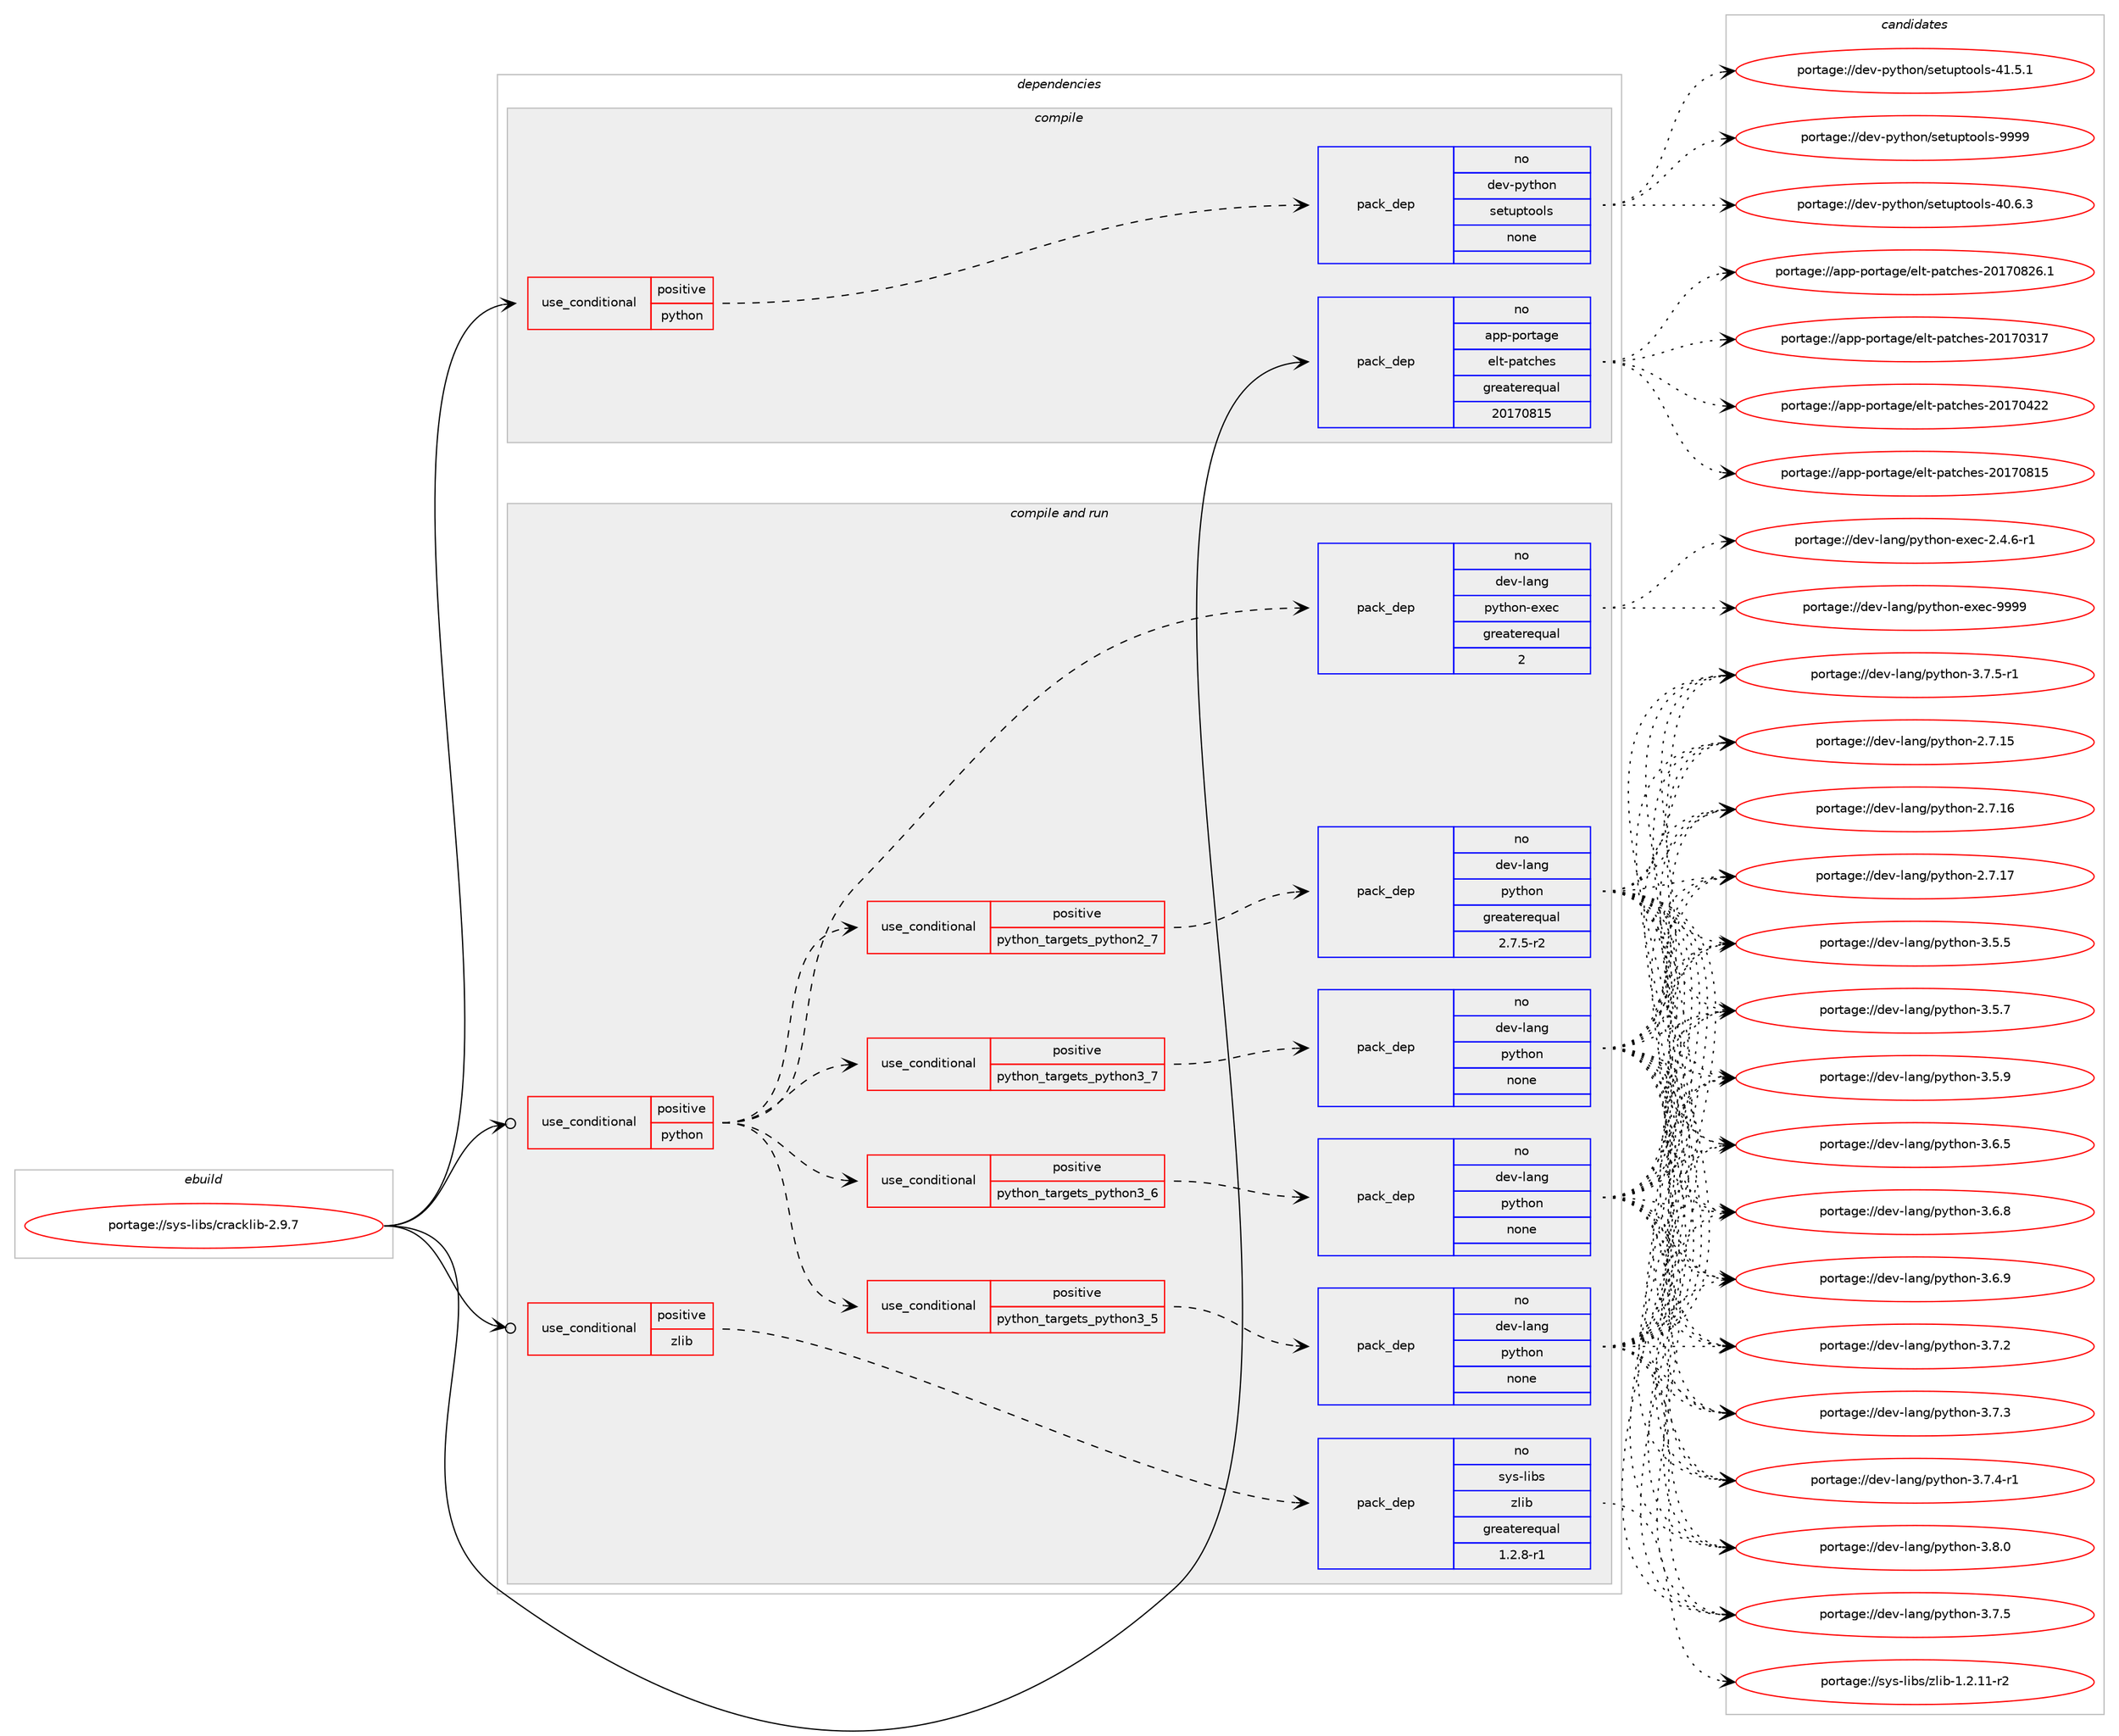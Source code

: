 digraph prolog {

# *************
# Graph options
# *************

newrank=true;
concentrate=true;
compound=true;
graph [rankdir=LR,fontname=Helvetica,fontsize=10,ranksep=1.5];#, ranksep=2.5, nodesep=0.2];
edge  [arrowhead=vee];
node  [fontname=Helvetica,fontsize=10];

# **********
# The ebuild
# **********

subgraph cluster_leftcol {
color=gray;
rank=same;
label=<<i>ebuild</i>>;
id [label="portage://sys-libs/cracklib-2.9.7", color=red, width=4, href="../sys-libs/cracklib-2.9.7.svg"];
}

# ****************
# The dependencies
# ****************

subgraph cluster_midcol {
color=gray;
label=<<i>dependencies</i>>;
subgraph cluster_compile {
fillcolor="#eeeeee";
style=filled;
label=<<i>compile</i>>;
subgraph cond103870 {
dependency429912 [label=<<TABLE BORDER="0" CELLBORDER="1" CELLSPACING="0" CELLPADDING="4"><TR><TD ROWSPAN="3" CELLPADDING="10">use_conditional</TD></TR><TR><TD>positive</TD></TR><TR><TD>python</TD></TR></TABLE>>, shape=none, color=red];
subgraph pack318820 {
dependency429913 [label=<<TABLE BORDER="0" CELLBORDER="1" CELLSPACING="0" CELLPADDING="4" WIDTH="220"><TR><TD ROWSPAN="6" CELLPADDING="30">pack_dep</TD></TR><TR><TD WIDTH="110">no</TD></TR><TR><TD>dev-python</TD></TR><TR><TD>setuptools</TD></TR><TR><TD>none</TD></TR><TR><TD></TD></TR></TABLE>>, shape=none, color=blue];
}
dependency429912:e -> dependency429913:w [weight=20,style="dashed",arrowhead="vee"];
}
id:e -> dependency429912:w [weight=20,style="solid",arrowhead="vee"];
subgraph pack318821 {
dependency429914 [label=<<TABLE BORDER="0" CELLBORDER="1" CELLSPACING="0" CELLPADDING="4" WIDTH="220"><TR><TD ROWSPAN="6" CELLPADDING="30">pack_dep</TD></TR><TR><TD WIDTH="110">no</TD></TR><TR><TD>app-portage</TD></TR><TR><TD>elt-patches</TD></TR><TR><TD>greaterequal</TD></TR><TR><TD>20170815</TD></TR></TABLE>>, shape=none, color=blue];
}
id:e -> dependency429914:w [weight=20,style="solid",arrowhead="vee"];
}
subgraph cluster_compileandrun {
fillcolor="#eeeeee";
style=filled;
label=<<i>compile and run</i>>;
subgraph cond103871 {
dependency429915 [label=<<TABLE BORDER="0" CELLBORDER="1" CELLSPACING="0" CELLPADDING="4"><TR><TD ROWSPAN="3" CELLPADDING="10">use_conditional</TD></TR><TR><TD>positive</TD></TR><TR><TD>python</TD></TR></TABLE>>, shape=none, color=red];
subgraph cond103872 {
dependency429916 [label=<<TABLE BORDER="0" CELLBORDER="1" CELLSPACING="0" CELLPADDING="4"><TR><TD ROWSPAN="3" CELLPADDING="10">use_conditional</TD></TR><TR><TD>positive</TD></TR><TR><TD>python_targets_python2_7</TD></TR></TABLE>>, shape=none, color=red];
subgraph pack318822 {
dependency429917 [label=<<TABLE BORDER="0" CELLBORDER="1" CELLSPACING="0" CELLPADDING="4" WIDTH="220"><TR><TD ROWSPAN="6" CELLPADDING="30">pack_dep</TD></TR><TR><TD WIDTH="110">no</TD></TR><TR><TD>dev-lang</TD></TR><TR><TD>python</TD></TR><TR><TD>greaterequal</TD></TR><TR><TD>2.7.5-r2</TD></TR></TABLE>>, shape=none, color=blue];
}
dependency429916:e -> dependency429917:w [weight=20,style="dashed",arrowhead="vee"];
}
dependency429915:e -> dependency429916:w [weight=20,style="dashed",arrowhead="vee"];
subgraph cond103873 {
dependency429918 [label=<<TABLE BORDER="0" CELLBORDER="1" CELLSPACING="0" CELLPADDING="4"><TR><TD ROWSPAN="3" CELLPADDING="10">use_conditional</TD></TR><TR><TD>positive</TD></TR><TR><TD>python_targets_python3_5</TD></TR></TABLE>>, shape=none, color=red];
subgraph pack318823 {
dependency429919 [label=<<TABLE BORDER="0" CELLBORDER="1" CELLSPACING="0" CELLPADDING="4" WIDTH="220"><TR><TD ROWSPAN="6" CELLPADDING="30">pack_dep</TD></TR><TR><TD WIDTH="110">no</TD></TR><TR><TD>dev-lang</TD></TR><TR><TD>python</TD></TR><TR><TD>none</TD></TR><TR><TD></TD></TR></TABLE>>, shape=none, color=blue];
}
dependency429918:e -> dependency429919:w [weight=20,style="dashed",arrowhead="vee"];
}
dependency429915:e -> dependency429918:w [weight=20,style="dashed",arrowhead="vee"];
subgraph cond103874 {
dependency429920 [label=<<TABLE BORDER="0" CELLBORDER="1" CELLSPACING="0" CELLPADDING="4"><TR><TD ROWSPAN="3" CELLPADDING="10">use_conditional</TD></TR><TR><TD>positive</TD></TR><TR><TD>python_targets_python3_6</TD></TR></TABLE>>, shape=none, color=red];
subgraph pack318824 {
dependency429921 [label=<<TABLE BORDER="0" CELLBORDER="1" CELLSPACING="0" CELLPADDING="4" WIDTH="220"><TR><TD ROWSPAN="6" CELLPADDING="30">pack_dep</TD></TR><TR><TD WIDTH="110">no</TD></TR><TR><TD>dev-lang</TD></TR><TR><TD>python</TD></TR><TR><TD>none</TD></TR><TR><TD></TD></TR></TABLE>>, shape=none, color=blue];
}
dependency429920:e -> dependency429921:w [weight=20,style="dashed",arrowhead="vee"];
}
dependency429915:e -> dependency429920:w [weight=20,style="dashed",arrowhead="vee"];
subgraph cond103875 {
dependency429922 [label=<<TABLE BORDER="0" CELLBORDER="1" CELLSPACING="0" CELLPADDING="4"><TR><TD ROWSPAN="3" CELLPADDING="10">use_conditional</TD></TR><TR><TD>positive</TD></TR><TR><TD>python_targets_python3_7</TD></TR></TABLE>>, shape=none, color=red];
subgraph pack318825 {
dependency429923 [label=<<TABLE BORDER="0" CELLBORDER="1" CELLSPACING="0" CELLPADDING="4" WIDTH="220"><TR><TD ROWSPAN="6" CELLPADDING="30">pack_dep</TD></TR><TR><TD WIDTH="110">no</TD></TR><TR><TD>dev-lang</TD></TR><TR><TD>python</TD></TR><TR><TD>none</TD></TR><TR><TD></TD></TR></TABLE>>, shape=none, color=blue];
}
dependency429922:e -> dependency429923:w [weight=20,style="dashed",arrowhead="vee"];
}
dependency429915:e -> dependency429922:w [weight=20,style="dashed",arrowhead="vee"];
subgraph pack318826 {
dependency429924 [label=<<TABLE BORDER="0" CELLBORDER="1" CELLSPACING="0" CELLPADDING="4" WIDTH="220"><TR><TD ROWSPAN="6" CELLPADDING="30">pack_dep</TD></TR><TR><TD WIDTH="110">no</TD></TR><TR><TD>dev-lang</TD></TR><TR><TD>python-exec</TD></TR><TR><TD>greaterequal</TD></TR><TR><TD>2</TD></TR></TABLE>>, shape=none, color=blue];
}
dependency429915:e -> dependency429924:w [weight=20,style="dashed",arrowhead="vee"];
}
id:e -> dependency429915:w [weight=20,style="solid",arrowhead="odotvee"];
subgraph cond103876 {
dependency429925 [label=<<TABLE BORDER="0" CELLBORDER="1" CELLSPACING="0" CELLPADDING="4"><TR><TD ROWSPAN="3" CELLPADDING="10">use_conditional</TD></TR><TR><TD>positive</TD></TR><TR><TD>zlib</TD></TR></TABLE>>, shape=none, color=red];
subgraph pack318827 {
dependency429926 [label=<<TABLE BORDER="0" CELLBORDER="1" CELLSPACING="0" CELLPADDING="4" WIDTH="220"><TR><TD ROWSPAN="6" CELLPADDING="30">pack_dep</TD></TR><TR><TD WIDTH="110">no</TD></TR><TR><TD>sys-libs</TD></TR><TR><TD>zlib</TD></TR><TR><TD>greaterequal</TD></TR><TR><TD>1.2.8-r1</TD></TR></TABLE>>, shape=none, color=blue];
}
dependency429925:e -> dependency429926:w [weight=20,style="dashed",arrowhead="vee"];
}
id:e -> dependency429925:w [weight=20,style="solid",arrowhead="odotvee"];
}
subgraph cluster_run {
fillcolor="#eeeeee";
style=filled;
label=<<i>run</i>>;
}
}

# **************
# The candidates
# **************

subgraph cluster_choices {
rank=same;
color=gray;
label=<<i>candidates</i>>;

subgraph choice318820 {
color=black;
nodesep=1;
choiceportage100101118451121211161041111104711510111611711211611111110811545524846544651 [label="portage://dev-python/setuptools-40.6.3", color=red, width=4,href="../dev-python/setuptools-40.6.3.svg"];
choiceportage100101118451121211161041111104711510111611711211611111110811545524946534649 [label="portage://dev-python/setuptools-41.5.1", color=red, width=4,href="../dev-python/setuptools-41.5.1.svg"];
choiceportage10010111845112121116104111110471151011161171121161111111081154557575757 [label="portage://dev-python/setuptools-9999", color=red, width=4,href="../dev-python/setuptools-9999.svg"];
dependency429913:e -> choiceportage100101118451121211161041111104711510111611711211611111110811545524846544651:w [style=dotted,weight="100"];
dependency429913:e -> choiceportage100101118451121211161041111104711510111611711211611111110811545524946534649:w [style=dotted,weight="100"];
dependency429913:e -> choiceportage10010111845112121116104111110471151011161171121161111111081154557575757:w [style=dotted,weight="100"];
}
subgraph choice318821 {
color=black;
nodesep=1;
choiceportage97112112451121111141169710310147101108116451129711699104101115455048495548514955 [label="portage://app-portage/elt-patches-20170317", color=red, width=4,href="../app-portage/elt-patches-20170317.svg"];
choiceportage97112112451121111141169710310147101108116451129711699104101115455048495548525050 [label="portage://app-portage/elt-patches-20170422", color=red, width=4,href="../app-portage/elt-patches-20170422.svg"];
choiceportage97112112451121111141169710310147101108116451129711699104101115455048495548564953 [label="portage://app-portage/elt-patches-20170815", color=red, width=4,href="../app-portage/elt-patches-20170815.svg"];
choiceportage971121124511211111411697103101471011081164511297116991041011154550484955485650544649 [label="portage://app-portage/elt-patches-20170826.1", color=red, width=4,href="../app-portage/elt-patches-20170826.1.svg"];
dependency429914:e -> choiceportage97112112451121111141169710310147101108116451129711699104101115455048495548514955:w [style=dotted,weight="100"];
dependency429914:e -> choiceportage97112112451121111141169710310147101108116451129711699104101115455048495548525050:w [style=dotted,weight="100"];
dependency429914:e -> choiceportage97112112451121111141169710310147101108116451129711699104101115455048495548564953:w [style=dotted,weight="100"];
dependency429914:e -> choiceportage971121124511211111411697103101471011081164511297116991041011154550484955485650544649:w [style=dotted,weight="100"];
}
subgraph choice318822 {
color=black;
nodesep=1;
choiceportage10010111845108971101034711212111610411111045504655464953 [label="portage://dev-lang/python-2.7.15", color=red, width=4,href="../dev-lang/python-2.7.15.svg"];
choiceportage10010111845108971101034711212111610411111045504655464954 [label="portage://dev-lang/python-2.7.16", color=red, width=4,href="../dev-lang/python-2.7.16.svg"];
choiceportage10010111845108971101034711212111610411111045504655464955 [label="portage://dev-lang/python-2.7.17", color=red, width=4,href="../dev-lang/python-2.7.17.svg"];
choiceportage100101118451089711010347112121116104111110455146534653 [label="portage://dev-lang/python-3.5.5", color=red, width=4,href="../dev-lang/python-3.5.5.svg"];
choiceportage100101118451089711010347112121116104111110455146534655 [label="portage://dev-lang/python-3.5.7", color=red, width=4,href="../dev-lang/python-3.5.7.svg"];
choiceportage100101118451089711010347112121116104111110455146534657 [label="portage://dev-lang/python-3.5.9", color=red, width=4,href="../dev-lang/python-3.5.9.svg"];
choiceportage100101118451089711010347112121116104111110455146544653 [label="portage://dev-lang/python-3.6.5", color=red, width=4,href="../dev-lang/python-3.6.5.svg"];
choiceportage100101118451089711010347112121116104111110455146544656 [label="portage://dev-lang/python-3.6.8", color=red, width=4,href="../dev-lang/python-3.6.8.svg"];
choiceportage100101118451089711010347112121116104111110455146544657 [label="portage://dev-lang/python-3.6.9", color=red, width=4,href="../dev-lang/python-3.6.9.svg"];
choiceportage100101118451089711010347112121116104111110455146554650 [label="portage://dev-lang/python-3.7.2", color=red, width=4,href="../dev-lang/python-3.7.2.svg"];
choiceportage100101118451089711010347112121116104111110455146554651 [label="portage://dev-lang/python-3.7.3", color=red, width=4,href="../dev-lang/python-3.7.3.svg"];
choiceportage1001011184510897110103471121211161041111104551465546524511449 [label="portage://dev-lang/python-3.7.4-r1", color=red, width=4,href="../dev-lang/python-3.7.4-r1.svg"];
choiceportage100101118451089711010347112121116104111110455146554653 [label="portage://dev-lang/python-3.7.5", color=red, width=4,href="../dev-lang/python-3.7.5.svg"];
choiceportage1001011184510897110103471121211161041111104551465546534511449 [label="portage://dev-lang/python-3.7.5-r1", color=red, width=4,href="../dev-lang/python-3.7.5-r1.svg"];
choiceportage100101118451089711010347112121116104111110455146564648 [label="portage://dev-lang/python-3.8.0", color=red, width=4,href="../dev-lang/python-3.8.0.svg"];
dependency429917:e -> choiceportage10010111845108971101034711212111610411111045504655464953:w [style=dotted,weight="100"];
dependency429917:e -> choiceportage10010111845108971101034711212111610411111045504655464954:w [style=dotted,weight="100"];
dependency429917:e -> choiceportage10010111845108971101034711212111610411111045504655464955:w [style=dotted,weight="100"];
dependency429917:e -> choiceportage100101118451089711010347112121116104111110455146534653:w [style=dotted,weight="100"];
dependency429917:e -> choiceportage100101118451089711010347112121116104111110455146534655:w [style=dotted,weight="100"];
dependency429917:e -> choiceportage100101118451089711010347112121116104111110455146534657:w [style=dotted,weight="100"];
dependency429917:e -> choiceportage100101118451089711010347112121116104111110455146544653:w [style=dotted,weight="100"];
dependency429917:e -> choiceportage100101118451089711010347112121116104111110455146544656:w [style=dotted,weight="100"];
dependency429917:e -> choiceportage100101118451089711010347112121116104111110455146544657:w [style=dotted,weight="100"];
dependency429917:e -> choiceportage100101118451089711010347112121116104111110455146554650:w [style=dotted,weight="100"];
dependency429917:e -> choiceportage100101118451089711010347112121116104111110455146554651:w [style=dotted,weight="100"];
dependency429917:e -> choiceportage1001011184510897110103471121211161041111104551465546524511449:w [style=dotted,weight="100"];
dependency429917:e -> choiceportage100101118451089711010347112121116104111110455146554653:w [style=dotted,weight="100"];
dependency429917:e -> choiceportage1001011184510897110103471121211161041111104551465546534511449:w [style=dotted,weight="100"];
dependency429917:e -> choiceportage100101118451089711010347112121116104111110455146564648:w [style=dotted,weight="100"];
}
subgraph choice318823 {
color=black;
nodesep=1;
choiceportage10010111845108971101034711212111610411111045504655464953 [label="portage://dev-lang/python-2.7.15", color=red, width=4,href="../dev-lang/python-2.7.15.svg"];
choiceportage10010111845108971101034711212111610411111045504655464954 [label="portage://dev-lang/python-2.7.16", color=red, width=4,href="../dev-lang/python-2.7.16.svg"];
choiceportage10010111845108971101034711212111610411111045504655464955 [label="portage://dev-lang/python-2.7.17", color=red, width=4,href="../dev-lang/python-2.7.17.svg"];
choiceportage100101118451089711010347112121116104111110455146534653 [label="portage://dev-lang/python-3.5.5", color=red, width=4,href="../dev-lang/python-3.5.5.svg"];
choiceportage100101118451089711010347112121116104111110455146534655 [label="portage://dev-lang/python-3.5.7", color=red, width=4,href="../dev-lang/python-3.5.7.svg"];
choiceportage100101118451089711010347112121116104111110455146534657 [label="portage://dev-lang/python-3.5.9", color=red, width=4,href="../dev-lang/python-3.5.9.svg"];
choiceportage100101118451089711010347112121116104111110455146544653 [label="portage://dev-lang/python-3.6.5", color=red, width=4,href="../dev-lang/python-3.6.5.svg"];
choiceportage100101118451089711010347112121116104111110455146544656 [label="portage://dev-lang/python-3.6.8", color=red, width=4,href="../dev-lang/python-3.6.8.svg"];
choiceportage100101118451089711010347112121116104111110455146544657 [label="portage://dev-lang/python-3.6.9", color=red, width=4,href="../dev-lang/python-3.6.9.svg"];
choiceportage100101118451089711010347112121116104111110455146554650 [label="portage://dev-lang/python-3.7.2", color=red, width=4,href="../dev-lang/python-3.7.2.svg"];
choiceportage100101118451089711010347112121116104111110455146554651 [label="portage://dev-lang/python-3.7.3", color=red, width=4,href="../dev-lang/python-3.7.3.svg"];
choiceportage1001011184510897110103471121211161041111104551465546524511449 [label="portage://dev-lang/python-3.7.4-r1", color=red, width=4,href="../dev-lang/python-3.7.4-r1.svg"];
choiceportage100101118451089711010347112121116104111110455146554653 [label="portage://dev-lang/python-3.7.5", color=red, width=4,href="../dev-lang/python-3.7.5.svg"];
choiceportage1001011184510897110103471121211161041111104551465546534511449 [label="portage://dev-lang/python-3.7.5-r1", color=red, width=4,href="../dev-lang/python-3.7.5-r1.svg"];
choiceportage100101118451089711010347112121116104111110455146564648 [label="portage://dev-lang/python-3.8.0", color=red, width=4,href="../dev-lang/python-3.8.0.svg"];
dependency429919:e -> choiceportage10010111845108971101034711212111610411111045504655464953:w [style=dotted,weight="100"];
dependency429919:e -> choiceportage10010111845108971101034711212111610411111045504655464954:w [style=dotted,weight="100"];
dependency429919:e -> choiceportage10010111845108971101034711212111610411111045504655464955:w [style=dotted,weight="100"];
dependency429919:e -> choiceportage100101118451089711010347112121116104111110455146534653:w [style=dotted,weight="100"];
dependency429919:e -> choiceportage100101118451089711010347112121116104111110455146534655:w [style=dotted,weight="100"];
dependency429919:e -> choiceportage100101118451089711010347112121116104111110455146534657:w [style=dotted,weight="100"];
dependency429919:e -> choiceportage100101118451089711010347112121116104111110455146544653:w [style=dotted,weight="100"];
dependency429919:e -> choiceportage100101118451089711010347112121116104111110455146544656:w [style=dotted,weight="100"];
dependency429919:e -> choiceportage100101118451089711010347112121116104111110455146544657:w [style=dotted,weight="100"];
dependency429919:e -> choiceportage100101118451089711010347112121116104111110455146554650:w [style=dotted,weight="100"];
dependency429919:e -> choiceportage100101118451089711010347112121116104111110455146554651:w [style=dotted,weight="100"];
dependency429919:e -> choiceportage1001011184510897110103471121211161041111104551465546524511449:w [style=dotted,weight="100"];
dependency429919:e -> choiceportage100101118451089711010347112121116104111110455146554653:w [style=dotted,weight="100"];
dependency429919:e -> choiceportage1001011184510897110103471121211161041111104551465546534511449:w [style=dotted,weight="100"];
dependency429919:e -> choiceportage100101118451089711010347112121116104111110455146564648:w [style=dotted,weight="100"];
}
subgraph choice318824 {
color=black;
nodesep=1;
choiceportage10010111845108971101034711212111610411111045504655464953 [label="portage://dev-lang/python-2.7.15", color=red, width=4,href="../dev-lang/python-2.7.15.svg"];
choiceportage10010111845108971101034711212111610411111045504655464954 [label="portage://dev-lang/python-2.7.16", color=red, width=4,href="../dev-lang/python-2.7.16.svg"];
choiceportage10010111845108971101034711212111610411111045504655464955 [label="portage://dev-lang/python-2.7.17", color=red, width=4,href="../dev-lang/python-2.7.17.svg"];
choiceportage100101118451089711010347112121116104111110455146534653 [label="portage://dev-lang/python-3.5.5", color=red, width=4,href="../dev-lang/python-3.5.5.svg"];
choiceportage100101118451089711010347112121116104111110455146534655 [label="portage://dev-lang/python-3.5.7", color=red, width=4,href="../dev-lang/python-3.5.7.svg"];
choiceportage100101118451089711010347112121116104111110455146534657 [label="portage://dev-lang/python-3.5.9", color=red, width=4,href="../dev-lang/python-3.5.9.svg"];
choiceportage100101118451089711010347112121116104111110455146544653 [label="portage://dev-lang/python-3.6.5", color=red, width=4,href="../dev-lang/python-3.6.5.svg"];
choiceportage100101118451089711010347112121116104111110455146544656 [label="portage://dev-lang/python-3.6.8", color=red, width=4,href="../dev-lang/python-3.6.8.svg"];
choiceportage100101118451089711010347112121116104111110455146544657 [label="portage://dev-lang/python-3.6.9", color=red, width=4,href="../dev-lang/python-3.6.9.svg"];
choiceportage100101118451089711010347112121116104111110455146554650 [label="portage://dev-lang/python-3.7.2", color=red, width=4,href="../dev-lang/python-3.7.2.svg"];
choiceportage100101118451089711010347112121116104111110455146554651 [label="portage://dev-lang/python-3.7.3", color=red, width=4,href="../dev-lang/python-3.7.3.svg"];
choiceportage1001011184510897110103471121211161041111104551465546524511449 [label="portage://dev-lang/python-3.7.4-r1", color=red, width=4,href="../dev-lang/python-3.7.4-r1.svg"];
choiceportage100101118451089711010347112121116104111110455146554653 [label="portage://dev-lang/python-3.7.5", color=red, width=4,href="../dev-lang/python-3.7.5.svg"];
choiceportage1001011184510897110103471121211161041111104551465546534511449 [label="portage://dev-lang/python-3.7.5-r1", color=red, width=4,href="../dev-lang/python-3.7.5-r1.svg"];
choiceportage100101118451089711010347112121116104111110455146564648 [label="portage://dev-lang/python-3.8.0", color=red, width=4,href="../dev-lang/python-3.8.0.svg"];
dependency429921:e -> choiceportage10010111845108971101034711212111610411111045504655464953:w [style=dotted,weight="100"];
dependency429921:e -> choiceportage10010111845108971101034711212111610411111045504655464954:w [style=dotted,weight="100"];
dependency429921:e -> choiceportage10010111845108971101034711212111610411111045504655464955:w [style=dotted,weight="100"];
dependency429921:e -> choiceportage100101118451089711010347112121116104111110455146534653:w [style=dotted,weight="100"];
dependency429921:e -> choiceportage100101118451089711010347112121116104111110455146534655:w [style=dotted,weight="100"];
dependency429921:e -> choiceportage100101118451089711010347112121116104111110455146534657:w [style=dotted,weight="100"];
dependency429921:e -> choiceportage100101118451089711010347112121116104111110455146544653:w [style=dotted,weight="100"];
dependency429921:e -> choiceportage100101118451089711010347112121116104111110455146544656:w [style=dotted,weight="100"];
dependency429921:e -> choiceportage100101118451089711010347112121116104111110455146544657:w [style=dotted,weight="100"];
dependency429921:e -> choiceportage100101118451089711010347112121116104111110455146554650:w [style=dotted,weight="100"];
dependency429921:e -> choiceportage100101118451089711010347112121116104111110455146554651:w [style=dotted,weight="100"];
dependency429921:e -> choiceportage1001011184510897110103471121211161041111104551465546524511449:w [style=dotted,weight="100"];
dependency429921:e -> choiceportage100101118451089711010347112121116104111110455146554653:w [style=dotted,weight="100"];
dependency429921:e -> choiceportage1001011184510897110103471121211161041111104551465546534511449:w [style=dotted,weight="100"];
dependency429921:e -> choiceportage100101118451089711010347112121116104111110455146564648:w [style=dotted,weight="100"];
}
subgraph choice318825 {
color=black;
nodesep=1;
choiceportage10010111845108971101034711212111610411111045504655464953 [label="portage://dev-lang/python-2.7.15", color=red, width=4,href="../dev-lang/python-2.7.15.svg"];
choiceportage10010111845108971101034711212111610411111045504655464954 [label="portage://dev-lang/python-2.7.16", color=red, width=4,href="../dev-lang/python-2.7.16.svg"];
choiceportage10010111845108971101034711212111610411111045504655464955 [label="portage://dev-lang/python-2.7.17", color=red, width=4,href="../dev-lang/python-2.7.17.svg"];
choiceportage100101118451089711010347112121116104111110455146534653 [label="portage://dev-lang/python-3.5.5", color=red, width=4,href="../dev-lang/python-3.5.5.svg"];
choiceportage100101118451089711010347112121116104111110455146534655 [label="portage://dev-lang/python-3.5.7", color=red, width=4,href="../dev-lang/python-3.5.7.svg"];
choiceportage100101118451089711010347112121116104111110455146534657 [label="portage://dev-lang/python-3.5.9", color=red, width=4,href="../dev-lang/python-3.5.9.svg"];
choiceportage100101118451089711010347112121116104111110455146544653 [label="portage://dev-lang/python-3.6.5", color=red, width=4,href="../dev-lang/python-3.6.5.svg"];
choiceportage100101118451089711010347112121116104111110455146544656 [label="portage://dev-lang/python-3.6.8", color=red, width=4,href="../dev-lang/python-3.6.8.svg"];
choiceportage100101118451089711010347112121116104111110455146544657 [label="portage://dev-lang/python-3.6.9", color=red, width=4,href="../dev-lang/python-3.6.9.svg"];
choiceportage100101118451089711010347112121116104111110455146554650 [label="portage://dev-lang/python-3.7.2", color=red, width=4,href="../dev-lang/python-3.7.2.svg"];
choiceportage100101118451089711010347112121116104111110455146554651 [label="portage://dev-lang/python-3.7.3", color=red, width=4,href="../dev-lang/python-3.7.3.svg"];
choiceportage1001011184510897110103471121211161041111104551465546524511449 [label="portage://dev-lang/python-3.7.4-r1", color=red, width=4,href="../dev-lang/python-3.7.4-r1.svg"];
choiceportage100101118451089711010347112121116104111110455146554653 [label="portage://dev-lang/python-3.7.5", color=red, width=4,href="../dev-lang/python-3.7.5.svg"];
choiceportage1001011184510897110103471121211161041111104551465546534511449 [label="portage://dev-lang/python-3.7.5-r1", color=red, width=4,href="../dev-lang/python-3.7.5-r1.svg"];
choiceportage100101118451089711010347112121116104111110455146564648 [label="portage://dev-lang/python-3.8.0", color=red, width=4,href="../dev-lang/python-3.8.0.svg"];
dependency429923:e -> choiceportage10010111845108971101034711212111610411111045504655464953:w [style=dotted,weight="100"];
dependency429923:e -> choiceportage10010111845108971101034711212111610411111045504655464954:w [style=dotted,weight="100"];
dependency429923:e -> choiceportage10010111845108971101034711212111610411111045504655464955:w [style=dotted,weight="100"];
dependency429923:e -> choiceportage100101118451089711010347112121116104111110455146534653:w [style=dotted,weight="100"];
dependency429923:e -> choiceportage100101118451089711010347112121116104111110455146534655:w [style=dotted,weight="100"];
dependency429923:e -> choiceportage100101118451089711010347112121116104111110455146534657:w [style=dotted,weight="100"];
dependency429923:e -> choiceportage100101118451089711010347112121116104111110455146544653:w [style=dotted,weight="100"];
dependency429923:e -> choiceportage100101118451089711010347112121116104111110455146544656:w [style=dotted,weight="100"];
dependency429923:e -> choiceportage100101118451089711010347112121116104111110455146544657:w [style=dotted,weight="100"];
dependency429923:e -> choiceportage100101118451089711010347112121116104111110455146554650:w [style=dotted,weight="100"];
dependency429923:e -> choiceportage100101118451089711010347112121116104111110455146554651:w [style=dotted,weight="100"];
dependency429923:e -> choiceportage1001011184510897110103471121211161041111104551465546524511449:w [style=dotted,weight="100"];
dependency429923:e -> choiceportage100101118451089711010347112121116104111110455146554653:w [style=dotted,weight="100"];
dependency429923:e -> choiceportage1001011184510897110103471121211161041111104551465546534511449:w [style=dotted,weight="100"];
dependency429923:e -> choiceportage100101118451089711010347112121116104111110455146564648:w [style=dotted,weight="100"];
}
subgraph choice318826 {
color=black;
nodesep=1;
choiceportage10010111845108971101034711212111610411111045101120101994550465246544511449 [label="portage://dev-lang/python-exec-2.4.6-r1", color=red, width=4,href="../dev-lang/python-exec-2.4.6-r1.svg"];
choiceportage10010111845108971101034711212111610411111045101120101994557575757 [label="portage://dev-lang/python-exec-9999", color=red, width=4,href="../dev-lang/python-exec-9999.svg"];
dependency429924:e -> choiceportage10010111845108971101034711212111610411111045101120101994550465246544511449:w [style=dotted,weight="100"];
dependency429924:e -> choiceportage10010111845108971101034711212111610411111045101120101994557575757:w [style=dotted,weight="100"];
}
subgraph choice318827 {
color=black;
nodesep=1;
choiceportage11512111545108105981154712210810598454946504649494511450 [label="portage://sys-libs/zlib-1.2.11-r2", color=red, width=4,href="../sys-libs/zlib-1.2.11-r2.svg"];
dependency429926:e -> choiceportage11512111545108105981154712210810598454946504649494511450:w [style=dotted,weight="100"];
}
}

}
